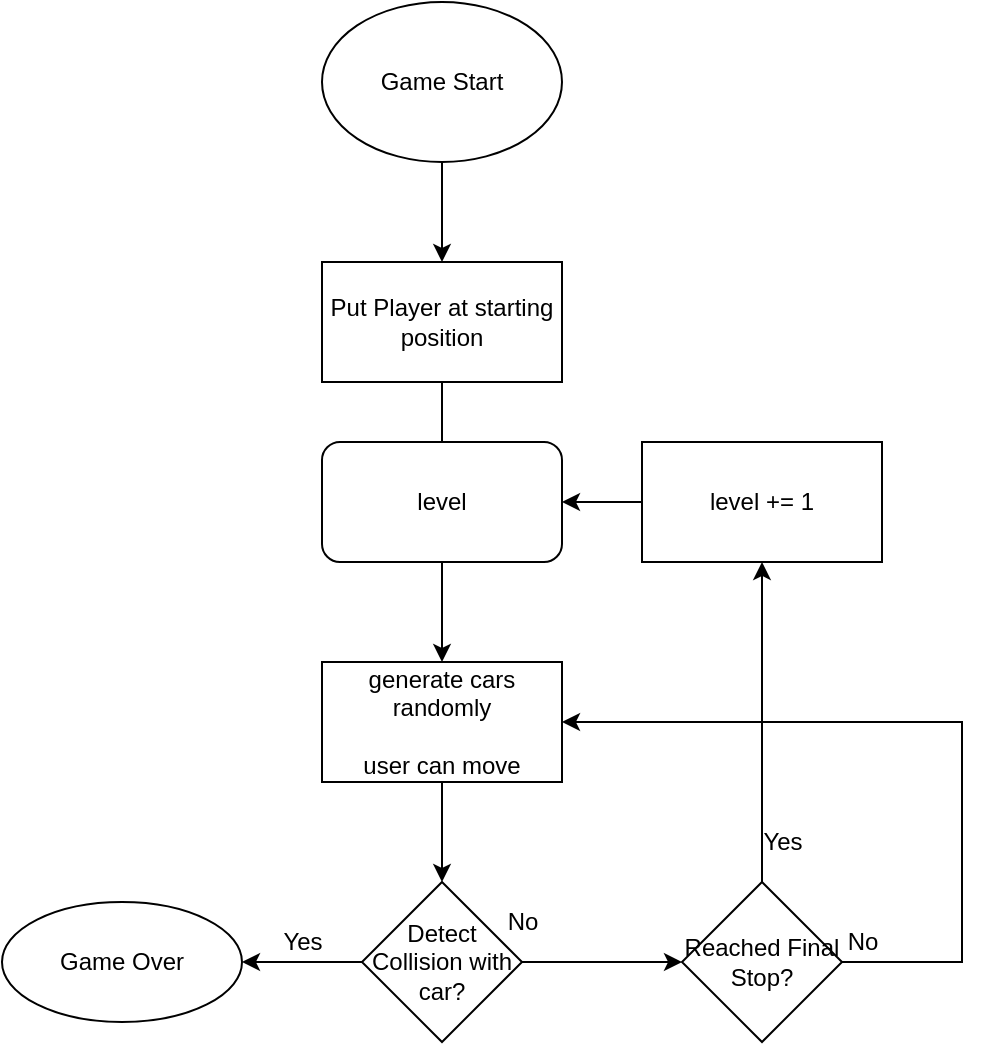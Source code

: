 <mxfile version="17.2.1" type="device"><diagram id="DCznfV1ycyzCug1FUm97" name="Page-1"><mxGraphModel dx="1346" dy="764" grid="1" gridSize="10" guides="1" tooltips="1" connect="1" arrows="1" fold="1" page="1" pageScale="1" pageWidth="850" pageHeight="1100" math="0" shadow="0"><root><mxCell id="0"/><mxCell id="1" parent="0"/><mxCell id="LjN6DT2zKp1wczWdw779-3" value="" style="edgeStyle=orthogonalEdgeStyle;rounded=0;orthogonalLoop=1;jettySize=auto;html=1;" edge="1" parent="1" source="LjN6DT2zKp1wczWdw779-1" target="LjN6DT2zKp1wczWdw779-2"><mxGeometry relative="1" as="geometry"/></mxCell><mxCell id="LjN6DT2zKp1wczWdw779-1" value="Game Start" style="ellipse;whiteSpace=wrap;html=1;" vertex="1" parent="1"><mxGeometry x="340" y="10" width="120" height="80" as="geometry"/></mxCell><mxCell id="LjN6DT2zKp1wczWdw779-5" value="" style="edgeStyle=orthogonalEdgeStyle;rounded=0;orthogonalLoop=1;jettySize=auto;html=1;" edge="1" parent="1" source="LjN6DT2zKp1wczWdw779-2"><mxGeometry relative="1" as="geometry"><mxPoint x="400" y="240" as="targetPoint"/></mxGeometry></mxCell><mxCell id="LjN6DT2zKp1wczWdw779-2" value="Put Player at starting position" style="whiteSpace=wrap;html=1;" vertex="1" parent="1"><mxGeometry x="340" y="140" width="120" height="60" as="geometry"/></mxCell><mxCell id="LjN6DT2zKp1wczWdw779-7" value="" style="edgeStyle=orthogonalEdgeStyle;rounded=0;orthogonalLoop=1;jettySize=auto;html=1;" edge="1" parent="1" source="LjN6DT2zKp1wczWdw779-4" target="LjN6DT2zKp1wczWdw779-6"><mxGeometry relative="1" as="geometry"/></mxCell><mxCell id="LjN6DT2zKp1wczWdw779-4" value="generate cars randomly&lt;br&gt;&lt;br&gt;user can move" style="whiteSpace=wrap;html=1;" vertex="1" parent="1"><mxGeometry x="340" y="340" width="120" height="60" as="geometry"/></mxCell><mxCell id="LjN6DT2zKp1wczWdw779-9" value="" style="edgeStyle=orthogonalEdgeStyle;rounded=0;orthogonalLoop=1;jettySize=auto;html=1;" edge="1" parent="1" source="LjN6DT2zKp1wczWdw779-6" target="LjN6DT2zKp1wczWdw779-8"><mxGeometry relative="1" as="geometry"/></mxCell><mxCell id="LjN6DT2zKp1wczWdw779-12" value="" style="edgeStyle=orthogonalEdgeStyle;rounded=0;orthogonalLoop=1;jettySize=auto;html=1;" edge="1" parent="1" source="LjN6DT2zKp1wczWdw779-6" target="LjN6DT2zKp1wczWdw779-11"><mxGeometry relative="1" as="geometry"/></mxCell><mxCell id="LjN6DT2zKp1wczWdw779-6" value="Detect Collision with car?" style="rhombus;whiteSpace=wrap;html=1;" vertex="1" parent="1"><mxGeometry x="360" y="450" width="80" height="80" as="geometry"/></mxCell><mxCell id="LjN6DT2zKp1wczWdw779-8" value="Game Over" style="ellipse;whiteSpace=wrap;html=1;" vertex="1" parent="1"><mxGeometry x="180" y="460" width="120" height="60" as="geometry"/></mxCell><mxCell id="LjN6DT2zKp1wczWdw779-10" value="Yes" style="text;html=1;align=center;verticalAlign=middle;resizable=0;points=[];autosize=1;strokeColor=none;fillColor=none;" vertex="1" parent="1"><mxGeometry x="310" y="470" width="40" height="20" as="geometry"/></mxCell><mxCell id="LjN6DT2zKp1wczWdw779-15" value="" style="edgeStyle=orthogonalEdgeStyle;rounded=0;orthogonalLoop=1;jettySize=auto;html=1;" edge="1" parent="1" source="LjN6DT2zKp1wczWdw779-11" target="LjN6DT2zKp1wczWdw779-14"><mxGeometry relative="1" as="geometry"/></mxCell><mxCell id="LjN6DT2zKp1wczWdw779-19" value="" style="edgeStyle=orthogonalEdgeStyle;rounded=0;orthogonalLoop=1;jettySize=auto;html=1;" edge="1" parent="1" source="LjN6DT2zKp1wczWdw779-11" target="LjN6DT2zKp1wczWdw779-4"><mxGeometry relative="1" as="geometry"><mxPoint x="660" y="270" as="targetPoint"/><Array as="points"><mxPoint x="660" y="490"/><mxPoint x="660" y="370"/></Array></mxGeometry></mxCell><mxCell id="LjN6DT2zKp1wczWdw779-11" value="Reached Final Stop?" style="rhombus;whiteSpace=wrap;html=1;" vertex="1" parent="1"><mxGeometry x="520" y="450" width="80" height="80" as="geometry"/></mxCell><mxCell id="LjN6DT2zKp1wczWdw779-13" value="No" style="text;html=1;align=center;verticalAlign=middle;resizable=0;points=[];autosize=1;strokeColor=none;fillColor=none;" vertex="1" parent="1"><mxGeometry x="425" y="460" width="30" height="20" as="geometry"/></mxCell><mxCell id="LjN6DT2zKp1wczWdw779-23" style="edgeStyle=orthogonalEdgeStyle;rounded=0;orthogonalLoop=1;jettySize=auto;html=1;entryX=1;entryY=0.5;entryDx=0;entryDy=0;" edge="1" parent="1" source="LjN6DT2zKp1wczWdw779-14" target="LjN6DT2zKp1wczWdw779-21"><mxGeometry relative="1" as="geometry"/></mxCell><mxCell id="LjN6DT2zKp1wczWdw779-14" value="level += 1" style="whiteSpace=wrap;html=1;" vertex="1" parent="1"><mxGeometry x="500" y="230" width="120" height="60" as="geometry"/></mxCell><mxCell id="LjN6DT2zKp1wczWdw779-16" value="Yes" style="text;html=1;align=center;verticalAlign=middle;resizable=0;points=[];autosize=1;strokeColor=none;fillColor=none;" vertex="1" parent="1"><mxGeometry x="550" y="420" width="40" height="20" as="geometry"/></mxCell><mxCell id="LjN6DT2zKp1wczWdw779-20" value="No" style="text;html=1;align=center;verticalAlign=middle;resizable=0;points=[];autosize=1;strokeColor=none;fillColor=none;" vertex="1" parent="1"><mxGeometry x="595" y="470" width="30" height="20" as="geometry"/></mxCell><mxCell id="LjN6DT2zKp1wczWdw779-21" value="&lt;span&gt;level&lt;/span&gt;" style="rounded=1;whiteSpace=wrap;html=1;" vertex="1" parent="1"><mxGeometry x="340" y="230" width="120" height="60" as="geometry"/></mxCell><mxCell id="LjN6DT2zKp1wczWdw779-22" value="" style="endArrow=classic;html=1;rounded=0;exitX=0.5;exitY=1;exitDx=0;exitDy=0;entryX=0.5;entryY=0;entryDx=0;entryDy=0;" edge="1" parent="1" source="LjN6DT2zKp1wczWdw779-21" target="LjN6DT2zKp1wczWdw779-4"><mxGeometry width="50" height="50" relative="1" as="geometry"><mxPoint x="400" y="370" as="sourcePoint"/><mxPoint x="450" y="320" as="targetPoint"/></mxGeometry></mxCell></root></mxGraphModel></diagram></mxfile>